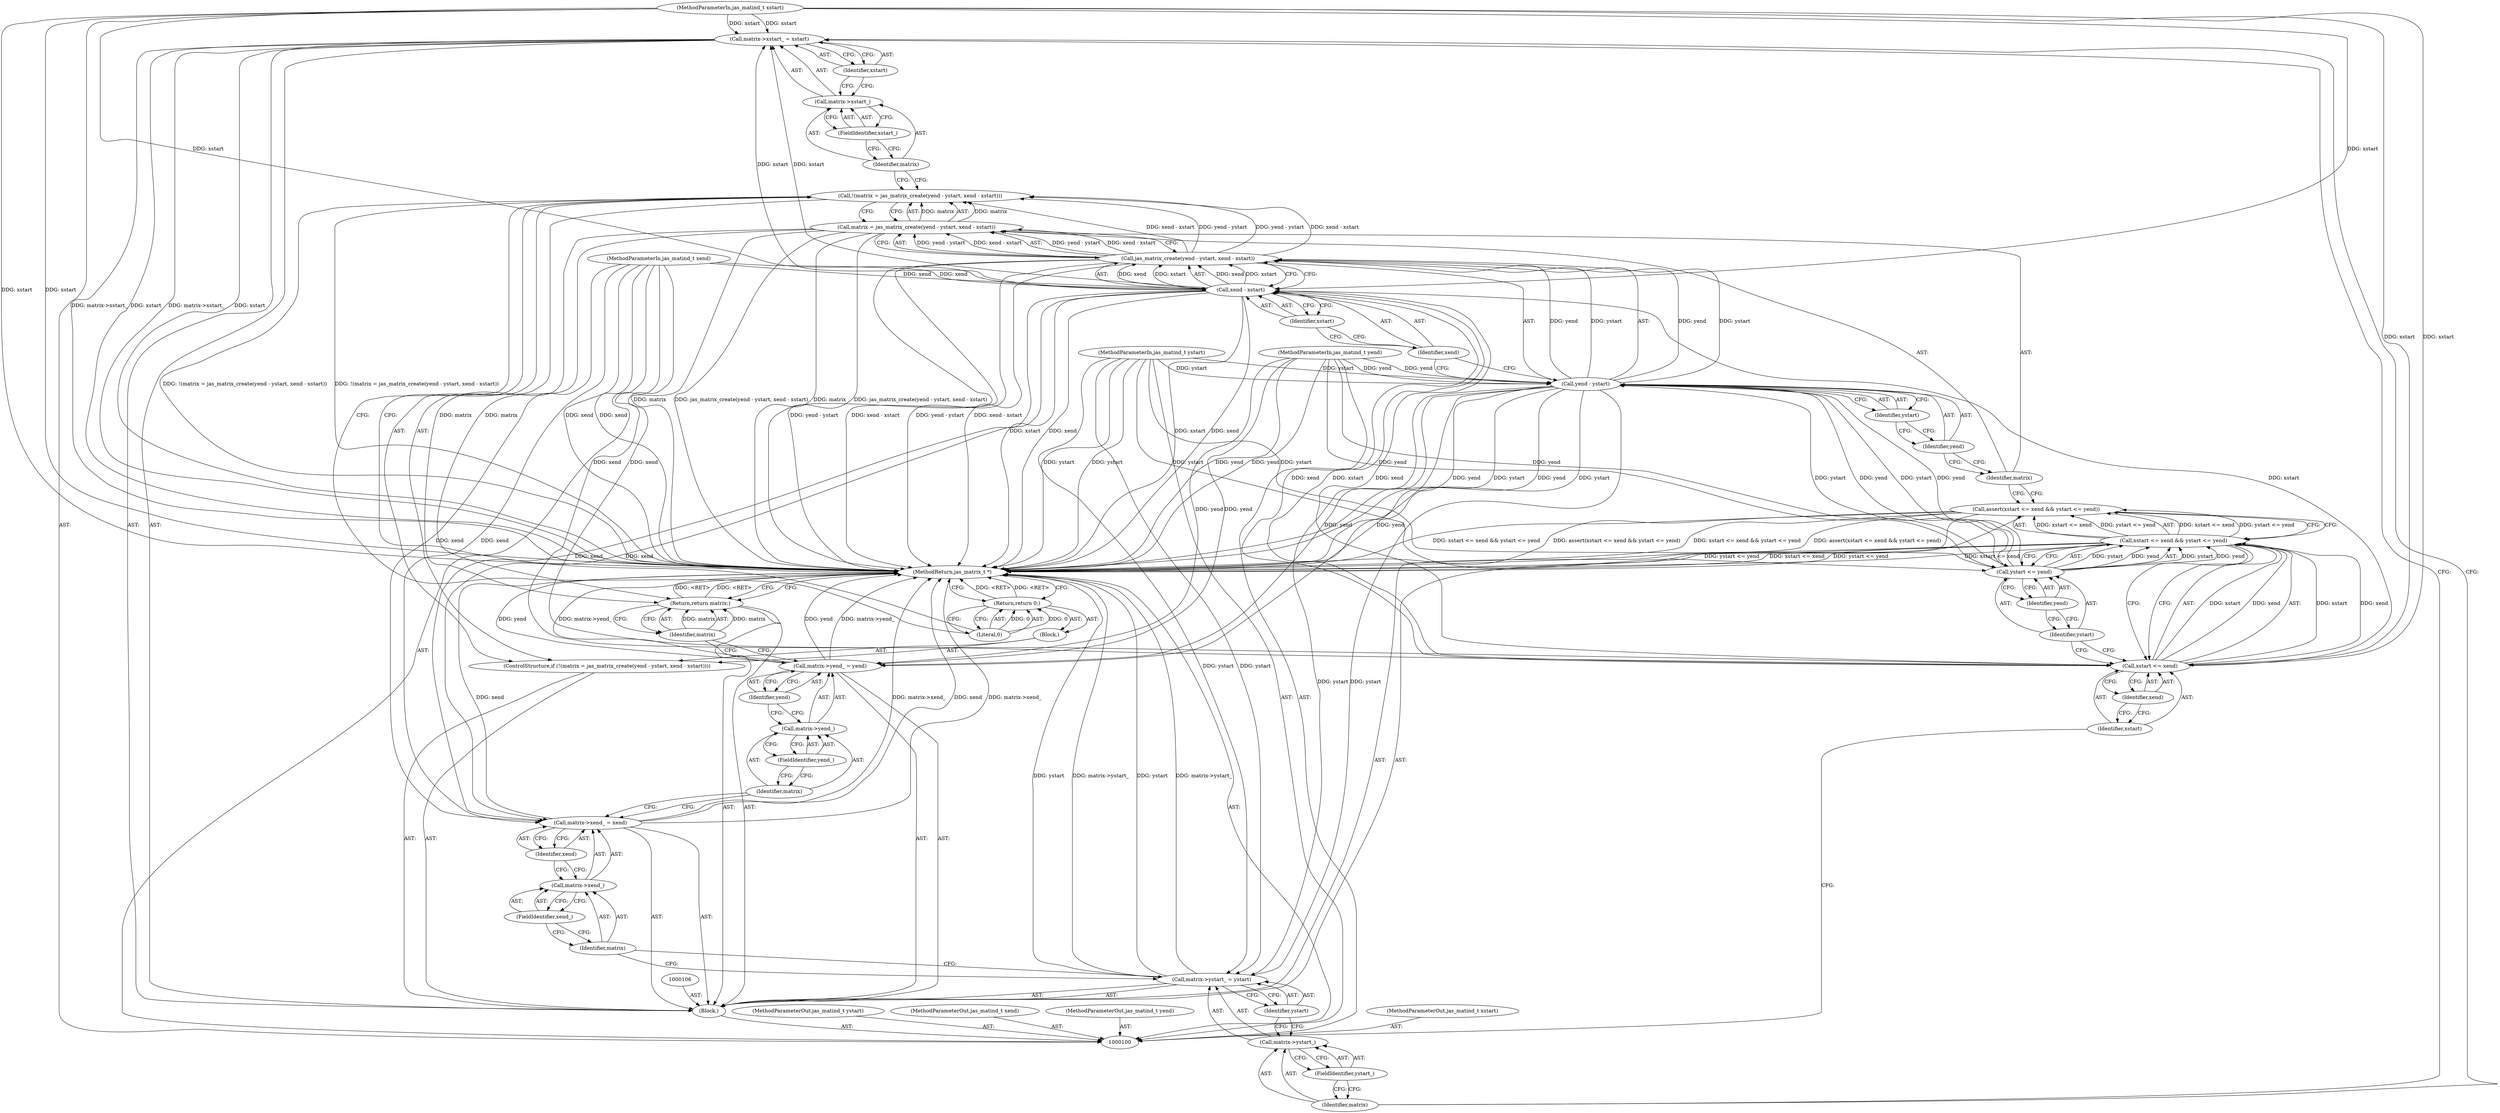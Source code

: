 digraph "0_jasper_d42b2388f7f8e0332c846675133acea151fc557a_27" {
"1000129" [label="(Call,matrix->xstart_ = xstart)"];
"1000130" [label="(Call,matrix->xstart_)"];
"1000131" [label="(Identifier,matrix)"];
"1000133" [label="(Identifier,xstart)"];
"1000132" [label="(FieldIdentifier,xstart_)"];
"1000134" [label="(Call,matrix->ystart_ = ystart)"];
"1000135" [label="(Call,matrix->ystart_)"];
"1000136" [label="(Identifier,matrix)"];
"1000138" [label="(Identifier,ystart)"];
"1000137" [label="(FieldIdentifier,ystart_)"];
"1000139" [label="(Call,matrix->xend_ = xend)"];
"1000140" [label="(Call,matrix->xend_)"];
"1000141" [label="(Identifier,matrix)"];
"1000143" [label="(Identifier,xend)"];
"1000142" [label="(FieldIdentifier,xend_)"];
"1000144" [label="(Call,matrix->yend_ = yend)"];
"1000145" [label="(Call,matrix->yend_)"];
"1000146" [label="(Identifier,matrix)"];
"1000148" [label="(Identifier,yend)"];
"1000147" [label="(FieldIdentifier,yend_)"];
"1000149" [label="(Return,return matrix;)"];
"1000150" [label="(Identifier,matrix)"];
"1000151" [label="(MethodReturn,jas_matrix_t *)"];
"1000101" [label="(MethodParameterIn,jas_matind_t xstart)"];
"1000195" [label="(MethodParameterOut,jas_matind_t xstart)"];
"1000102" [label="(MethodParameterIn,jas_matind_t ystart)"];
"1000196" [label="(MethodParameterOut,jas_matind_t ystart)"];
"1000103" [label="(MethodParameterIn,jas_matind_t xend)"];
"1000197" [label="(MethodParameterOut,jas_matind_t xend)"];
"1000104" [label="(MethodParameterIn,jas_matind_t yend)"];
"1000198" [label="(MethodParameterOut,jas_matind_t yend)"];
"1000105" [label="(Block,)"];
"1000111" [label="(Identifier,xend)"];
"1000107" [label="(Call,assert(xstart <= xend && ystart <= yend))"];
"1000112" [label="(Call,ystart <= yend)"];
"1000113" [label="(Identifier,ystart)"];
"1000114" [label="(Identifier,yend)"];
"1000108" [label="(Call,xstart <= xend && ystart <= yend)"];
"1000109" [label="(Call,xstart <= xend)"];
"1000110" [label="(Identifier,xstart)"];
"1000115" [label="(ControlStructure,if (!(matrix = jas_matrix_create(yend - ystart, xend - xstart))))"];
"1000119" [label="(Call,jas_matrix_create(yend - ystart, xend - xstart))"];
"1000120" [label="(Call,yend - ystart)"];
"1000121" [label="(Identifier,yend)"];
"1000122" [label="(Identifier,ystart)"];
"1000123" [label="(Call,xend - xstart)"];
"1000124" [label="(Identifier,xend)"];
"1000116" [label="(Call,!(matrix = jas_matrix_create(yend - ystart, xend - xstart)))"];
"1000125" [label="(Identifier,xstart)"];
"1000126" [label="(Block,)"];
"1000117" [label="(Call,matrix = jas_matrix_create(yend - ystart, xend - xstart))"];
"1000118" [label="(Identifier,matrix)"];
"1000127" [label="(Return,return 0;)"];
"1000128" [label="(Literal,0)"];
"1000129" -> "1000105"  [label="AST: "];
"1000129" -> "1000133"  [label="CFG: "];
"1000130" -> "1000129"  [label="AST: "];
"1000133" -> "1000129"  [label="AST: "];
"1000136" -> "1000129"  [label="CFG: "];
"1000129" -> "1000151"  [label="DDG: matrix->xstart_"];
"1000129" -> "1000151"  [label="DDG: xstart"];
"1000123" -> "1000129"  [label="DDG: xstart"];
"1000101" -> "1000129"  [label="DDG: xstart"];
"1000130" -> "1000129"  [label="AST: "];
"1000130" -> "1000132"  [label="CFG: "];
"1000131" -> "1000130"  [label="AST: "];
"1000132" -> "1000130"  [label="AST: "];
"1000133" -> "1000130"  [label="CFG: "];
"1000131" -> "1000130"  [label="AST: "];
"1000131" -> "1000116"  [label="CFG: "];
"1000132" -> "1000131"  [label="CFG: "];
"1000133" -> "1000129"  [label="AST: "];
"1000133" -> "1000130"  [label="CFG: "];
"1000129" -> "1000133"  [label="CFG: "];
"1000132" -> "1000130"  [label="AST: "];
"1000132" -> "1000131"  [label="CFG: "];
"1000130" -> "1000132"  [label="CFG: "];
"1000134" -> "1000105"  [label="AST: "];
"1000134" -> "1000138"  [label="CFG: "];
"1000135" -> "1000134"  [label="AST: "];
"1000138" -> "1000134"  [label="AST: "];
"1000141" -> "1000134"  [label="CFG: "];
"1000134" -> "1000151"  [label="DDG: ystart"];
"1000134" -> "1000151"  [label="DDG: matrix->ystart_"];
"1000120" -> "1000134"  [label="DDG: ystart"];
"1000102" -> "1000134"  [label="DDG: ystart"];
"1000135" -> "1000134"  [label="AST: "];
"1000135" -> "1000137"  [label="CFG: "];
"1000136" -> "1000135"  [label="AST: "];
"1000137" -> "1000135"  [label="AST: "];
"1000138" -> "1000135"  [label="CFG: "];
"1000136" -> "1000135"  [label="AST: "];
"1000136" -> "1000129"  [label="CFG: "];
"1000137" -> "1000136"  [label="CFG: "];
"1000138" -> "1000134"  [label="AST: "];
"1000138" -> "1000135"  [label="CFG: "];
"1000134" -> "1000138"  [label="CFG: "];
"1000137" -> "1000135"  [label="AST: "];
"1000137" -> "1000136"  [label="CFG: "];
"1000135" -> "1000137"  [label="CFG: "];
"1000139" -> "1000105"  [label="AST: "];
"1000139" -> "1000143"  [label="CFG: "];
"1000140" -> "1000139"  [label="AST: "];
"1000143" -> "1000139"  [label="AST: "];
"1000146" -> "1000139"  [label="CFG: "];
"1000139" -> "1000151"  [label="DDG: matrix->xend_"];
"1000139" -> "1000151"  [label="DDG: xend"];
"1000123" -> "1000139"  [label="DDG: xend"];
"1000103" -> "1000139"  [label="DDG: xend"];
"1000140" -> "1000139"  [label="AST: "];
"1000140" -> "1000142"  [label="CFG: "];
"1000141" -> "1000140"  [label="AST: "];
"1000142" -> "1000140"  [label="AST: "];
"1000143" -> "1000140"  [label="CFG: "];
"1000141" -> "1000140"  [label="AST: "];
"1000141" -> "1000134"  [label="CFG: "];
"1000142" -> "1000141"  [label="CFG: "];
"1000143" -> "1000139"  [label="AST: "];
"1000143" -> "1000140"  [label="CFG: "];
"1000139" -> "1000143"  [label="CFG: "];
"1000142" -> "1000140"  [label="AST: "];
"1000142" -> "1000141"  [label="CFG: "];
"1000140" -> "1000142"  [label="CFG: "];
"1000144" -> "1000105"  [label="AST: "];
"1000144" -> "1000148"  [label="CFG: "];
"1000145" -> "1000144"  [label="AST: "];
"1000148" -> "1000144"  [label="AST: "];
"1000150" -> "1000144"  [label="CFG: "];
"1000144" -> "1000151"  [label="DDG: yend"];
"1000144" -> "1000151"  [label="DDG: matrix->yend_"];
"1000120" -> "1000144"  [label="DDG: yend"];
"1000104" -> "1000144"  [label="DDG: yend"];
"1000145" -> "1000144"  [label="AST: "];
"1000145" -> "1000147"  [label="CFG: "];
"1000146" -> "1000145"  [label="AST: "];
"1000147" -> "1000145"  [label="AST: "];
"1000148" -> "1000145"  [label="CFG: "];
"1000146" -> "1000145"  [label="AST: "];
"1000146" -> "1000139"  [label="CFG: "];
"1000147" -> "1000146"  [label="CFG: "];
"1000148" -> "1000144"  [label="AST: "];
"1000148" -> "1000145"  [label="CFG: "];
"1000144" -> "1000148"  [label="CFG: "];
"1000147" -> "1000145"  [label="AST: "];
"1000147" -> "1000146"  [label="CFG: "];
"1000145" -> "1000147"  [label="CFG: "];
"1000149" -> "1000105"  [label="AST: "];
"1000149" -> "1000150"  [label="CFG: "];
"1000150" -> "1000149"  [label="AST: "];
"1000151" -> "1000149"  [label="CFG: "];
"1000149" -> "1000151"  [label="DDG: <RET>"];
"1000150" -> "1000149"  [label="DDG: matrix"];
"1000117" -> "1000149"  [label="DDG: matrix"];
"1000150" -> "1000149"  [label="AST: "];
"1000150" -> "1000144"  [label="CFG: "];
"1000149" -> "1000150"  [label="CFG: "];
"1000150" -> "1000149"  [label="DDG: matrix"];
"1000151" -> "1000100"  [label="AST: "];
"1000151" -> "1000127"  [label="CFG: "];
"1000151" -> "1000149"  [label="CFG: "];
"1000127" -> "1000151"  [label="DDG: <RET>"];
"1000149" -> "1000151"  [label="DDG: <RET>"];
"1000129" -> "1000151"  [label="DDG: matrix->xstart_"];
"1000129" -> "1000151"  [label="DDG: xstart"];
"1000123" -> "1000151"  [label="DDG: xstart"];
"1000123" -> "1000151"  [label="DDG: xend"];
"1000107" -> "1000151"  [label="DDG: xstart <= xend && ystart <= yend"];
"1000107" -> "1000151"  [label="DDG: assert(xstart <= xend && ystart <= yend)"];
"1000104" -> "1000151"  [label="DDG: yend"];
"1000139" -> "1000151"  [label="DDG: matrix->xend_"];
"1000139" -> "1000151"  [label="DDG: xend"];
"1000120" -> "1000151"  [label="DDG: yend"];
"1000120" -> "1000151"  [label="DDG: ystart"];
"1000144" -> "1000151"  [label="DDG: yend"];
"1000144" -> "1000151"  [label="DDG: matrix->yend_"];
"1000117" -> "1000151"  [label="DDG: matrix"];
"1000117" -> "1000151"  [label="DDG: jas_matrix_create(yend - ystart, xend - xstart)"];
"1000134" -> "1000151"  [label="DDG: ystart"];
"1000134" -> "1000151"  [label="DDG: matrix->ystart_"];
"1000116" -> "1000151"  [label="DDG: !(matrix = jas_matrix_create(yend - ystart, xend - xstart))"];
"1000108" -> "1000151"  [label="DDG: xstart <= xend"];
"1000108" -> "1000151"  [label="DDG: ystart <= yend"];
"1000119" -> "1000151"  [label="DDG: xend - xstart"];
"1000119" -> "1000151"  [label="DDG: yend - ystart"];
"1000103" -> "1000151"  [label="DDG: xend"];
"1000102" -> "1000151"  [label="DDG: ystart"];
"1000101" -> "1000151"  [label="DDG: xstart"];
"1000101" -> "1000100"  [label="AST: "];
"1000101" -> "1000151"  [label="DDG: xstart"];
"1000101" -> "1000109"  [label="DDG: xstart"];
"1000101" -> "1000123"  [label="DDG: xstart"];
"1000101" -> "1000129"  [label="DDG: xstart"];
"1000195" -> "1000100"  [label="AST: "];
"1000102" -> "1000100"  [label="AST: "];
"1000102" -> "1000151"  [label="DDG: ystart"];
"1000102" -> "1000112"  [label="DDG: ystart"];
"1000102" -> "1000120"  [label="DDG: ystart"];
"1000102" -> "1000134"  [label="DDG: ystart"];
"1000196" -> "1000100"  [label="AST: "];
"1000103" -> "1000100"  [label="AST: "];
"1000103" -> "1000151"  [label="DDG: xend"];
"1000103" -> "1000109"  [label="DDG: xend"];
"1000103" -> "1000123"  [label="DDG: xend"];
"1000103" -> "1000139"  [label="DDG: xend"];
"1000197" -> "1000100"  [label="AST: "];
"1000104" -> "1000100"  [label="AST: "];
"1000104" -> "1000151"  [label="DDG: yend"];
"1000104" -> "1000112"  [label="DDG: yend"];
"1000104" -> "1000120"  [label="DDG: yend"];
"1000104" -> "1000144"  [label="DDG: yend"];
"1000198" -> "1000100"  [label="AST: "];
"1000105" -> "1000100"  [label="AST: "];
"1000106" -> "1000105"  [label="AST: "];
"1000107" -> "1000105"  [label="AST: "];
"1000115" -> "1000105"  [label="AST: "];
"1000129" -> "1000105"  [label="AST: "];
"1000134" -> "1000105"  [label="AST: "];
"1000139" -> "1000105"  [label="AST: "];
"1000144" -> "1000105"  [label="AST: "];
"1000149" -> "1000105"  [label="AST: "];
"1000111" -> "1000109"  [label="AST: "];
"1000111" -> "1000110"  [label="CFG: "];
"1000109" -> "1000111"  [label="CFG: "];
"1000107" -> "1000105"  [label="AST: "];
"1000107" -> "1000108"  [label="CFG: "];
"1000108" -> "1000107"  [label="AST: "];
"1000118" -> "1000107"  [label="CFG: "];
"1000107" -> "1000151"  [label="DDG: xstart <= xend && ystart <= yend"];
"1000107" -> "1000151"  [label="DDG: assert(xstart <= xend && ystart <= yend)"];
"1000108" -> "1000107"  [label="DDG: xstart <= xend"];
"1000108" -> "1000107"  [label="DDG: ystart <= yend"];
"1000112" -> "1000108"  [label="AST: "];
"1000112" -> "1000114"  [label="CFG: "];
"1000113" -> "1000112"  [label="AST: "];
"1000114" -> "1000112"  [label="AST: "];
"1000108" -> "1000112"  [label="CFG: "];
"1000112" -> "1000108"  [label="DDG: ystart"];
"1000112" -> "1000108"  [label="DDG: yend"];
"1000102" -> "1000112"  [label="DDG: ystart"];
"1000104" -> "1000112"  [label="DDG: yend"];
"1000112" -> "1000120"  [label="DDG: yend"];
"1000112" -> "1000120"  [label="DDG: ystart"];
"1000113" -> "1000112"  [label="AST: "];
"1000113" -> "1000109"  [label="CFG: "];
"1000114" -> "1000113"  [label="CFG: "];
"1000114" -> "1000112"  [label="AST: "];
"1000114" -> "1000113"  [label="CFG: "];
"1000112" -> "1000114"  [label="CFG: "];
"1000108" -> "1000107"  [label="AST: "];
"1000108" -> "1000109"  [label="CFG: "];
"1000108" -> "1000112"  [label="CFG: "];
"1000109" -> "1000108"  [label="AST: "];
"1000112" -> "1000108"  [label="AST: "];
"1000107" -> "1000108"  [label="CFG: "];
"1000108" -> "1000151"  [label="DDG: xstart <= xend"];
"1000108" -> "1000151"  [label="DDG: ystart <= yend"];
"1000108" -> "1000107"  [label="DDG: xstart <= xend"];
"1000108" -> "1000107"  [label="DDG: ystart <= yend"];
"1000109" -> "1000108"  [label="DDG: xstart"];
"1000109" -> "1000108"  [label="DDG: xend"];
"1000112" -> "1000108"  [label="DDG: ystart"];
"1000112" -> "1000108"  [label="DDG: yend"];
"1000109" -> "1000108"  [label="AST: "];
"1000109" -> "1000111"  [label="CFG: "];
"1000110" -> "1000109"  [label="AST: "];
"1000111" -> "1000109"  [label="AST: "];
"1000113" -> "1000109"  [label="CFG: "];
"1000108" -> "1000109"  [label="CFG: "];
"1000109" -> "1000108"  [label="DDG: xstart"];
"1000109" -> "1000108"  [label="DDG: xend"];
"1000101" -> "1000109"  [label="DDG: xstart"];
"1000103" -> "1000109"  [label="DDG: xend"];
"1000109" -> "1000123"  [label="DDG: xend"];
"1000109" -> "1000123"  [label="DDG: xstart"];
"1000110" -> "1000109"  [label="AST: "];
"1000110" -> "1000100"  [label="CFG: "];
"1000111" -> "1000110"  [label="CFG: "];
"1000115" -> "1000105"  [label="AST: "];
"1000116" -> "1000115"  [label="AST: "];
"1000126" -> "1000115"  [label="AST: "];
"1000119" -> "1000117"  [label="AST: "];
"1000119" -> "1000123"  [label="CFG: "];
"1000120" -> "1000119"  [label="AST: "];
"1000123" -> "1000119"  [label="AST: "];
"1000117" -> "1000119"  [label="CFG: "];
"1000119" -> "1000151"  [label="DDG: xend - xstart"];
"1000119" -> "1000151"  [label="DDG: yend - ystart"];
"1000119" -> "1000116"  [label="DDG: yend - ystart"];
"1000119" -> "1000116"  [label="DDG: xend - xstart"];
"1000119" -> "1000117"  [label="DDG: yend - ystart"];
"1000119" -> "1000117"  [label="DDG: xend - xstart"];
"1000120" -> "1000119"  [label="DDG: yend"];
"1000120" -> "1000119"  [label="DDG: ystart"];
"1000123" -> "1000119"  [label="DDG: xend"];
"1000123" -> "1000119"  [label="DDG: xstart"];
"1000120" -> "1000119"  [label="AST: "];
"1000120" -> "1000122"  [label="CFG: "];
"1000121" -> "1000120"  [label="AST: "];
"1000122" -> "1000120"  [label="AST: "];
"1000124" -> "1000120"  [label="CFG: "];
"1000120" -> "1000151"  [label="DDG: yend"];
"1000120" -> "1000151"  [label="DDG: ystart"];
"1000120" -> "1000119"  [label="DDG: yend"];
"1000120" -> "1000119"  [label="DDG: ystart"];
"1000112" -> "1000120"  [label="DDG: yend"];
"1000112" -> "1000120"  [label="DDG: ystart"];
"1000104" -> "1000120"  [label="DDG: yend"];
"1000102" -> "1000120"  [label="DDG: ystart"];
"1000120" -> "1000134"  [label="DDG: ystart"];
"1000120" -> "1000144"  [label="DDG: yend"];
"1000121" -> "1000120"  [label="AST: "];
"1000121" -> "1000118"  [label="CFG: "];
"1000122" -> "1000121"  [label="CFG: "];
"1000122" -> "1000120"  [label="AST: "];
"1000122" -> "1000121"  [label="CFG: "];
"1000120" -> "1000122"  [label="CFG: "];
"1000123" -> "1000119"  [label="AST: "];
"1000123" -> "1000125"  [label="CFG: "];
"1000124" -> "1000123"  [label="AST: "];
"1000125" -> "1000123"  [label="AST: "];
"1000119" -> "1000123"  [label="CFG: "];
"1000123" -> "1000151"  [label="DDG: xstart"];
"1000123" -> "1000151"  [label="DDG: xend"];
"1000123" -> "1000119"  [label="DDG: xend"];
"1000123" -> "1000119"  [label="DDG: xstart"];
"1000109" -> "1000123"  [label="DDG: xend"];
"1000109" -> "1000123"  [label="DDG: xstart"];
"1000103" -> "1000123"  [label="DDG: xend"];
"1000101" -> "1000123"  [label="DDG: xstart"];
"1000123" -> "1000129"  [label="DDG: xstart"];
"1000123" -> "1000139"  [label="DDG: xend"];
"1000124" -> "1000123"  [label="AST: "];
"1000124" -> "1000120"  [label="CFG: "];
"1000125" -> "1000124"  [label="CFG: "];
"1000116" -> "1000115"  [label="AST: "];
"1000116" -> "1000117"  [label="CFG: "];
"1000117" -> "1000116"  [label="AST: "];
"1000128" -> "1000116"  [label="CFG: "];
"1000131" -> "1000116"  [label="CFG: "];
"1000116" -> "1000151"  [label="DDG: !(matrix = jas_matrix_create(yend - ystart, xend - xstart))"];
"1000117" -> "1000116"  [label="DDG: matrix"];
"1000119" -> "1000116"  [label="DDG: yend - ystart"];
"1000119" -> "1000116"  [label="DDG: xend - xstart"];
"1000125" -> "1000123"  [label="AST: "];
"1000125" -> "1000124"  [label="CFG: "];
"1000123" -> "1000125"  [label="CFG: "];
"1000126" -> "1000115"  [label="AST: "];
"1000127" -> "1000126"  [label="AST: "];
"1000117" -> "1000116"  [label="AST: "];
"1000117" -> "1000119"  [label="CFG: "];
"1000118" -> "1000117"  [label="AST: "];
"1000119" -> "1000117"  [label="AST: "];
"1000116" -> "1000117"  [label="CFG: "];
"1000117" -> "1000151"  [label="DDG: matrix"];
"1000117" -> "1000151"  [label="DDG: jas_matrix_create(yend - ystart, xend - xstart)"];
"1000117" -> "1000116"  [label="DDG: matrix"];
"1000119" -> "1000117"  [label="DDG: yend - ystart"];
"1000119" -> "1000117"  [label="DDG: xend - xstart"];
"1000117" -> "1000149"  [label="DDG: matrix"];
"1000118" -> "1000117"  [label="AST: "];
"1000118" -> "1000107"  [label="CFG: "];
"1000121" -> "1000118"  [label="CFG: "];
"1000127" -> "1000126"  [label="AST: "];
"1000127" -> "1000128"  [label="CFG: "];
"1000128" -> "1000127"  [label="AST: "];
"1000151" -> "1000127"  [label="CFG: "];
"1000127" -> "1000151"  [label="DDG: <RET>"];
"1000128" -> "1000127"  [label="DDG: 0"];
"1000128" -> "1000127"  [label="AST: "];
"1000128" -> "1000116"  [label="CFG: "];
"1000127" -> "1000128"  [label="CFG: "];
"1000128" -> "1000127"  [label="DDG: 0"];
}
